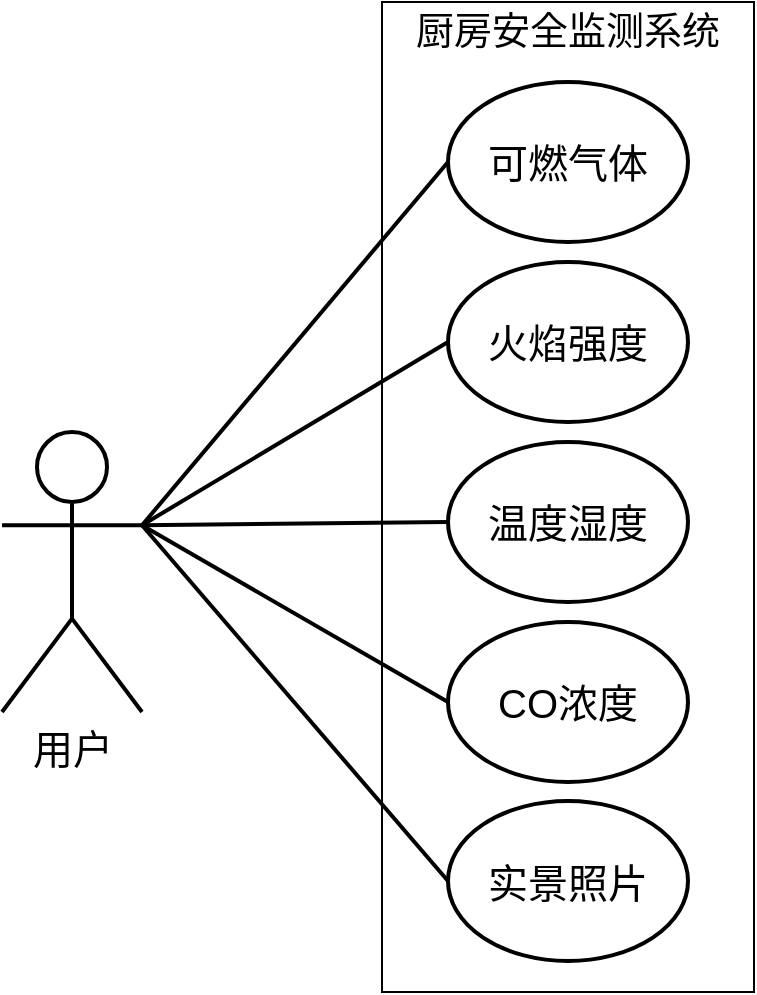 <mxfile version="24.2.3" type="github">
  <diagram name="第 1 页" id="sp3H-doQiOUvPwIGYfiw">
    <mxGraphModel dx="1386" dy="751" grid="0" gridSize="10" guides="1" tooltips="1" connect="1" arrows="1" fold="1" page="1" pageScale="1" pageWidth="827" pageHeight="1169" math="0" shadow="0">
      <root>
        <mxCell id="0" />
        <mxCell id="1" parent="0" />
        <mxCell id="sYRuHrTXrHsGfMmUOcTR-1" value="&lt;font face=&quot;Times New Roman&quot; style=&quot;font-size: 20px;&quot;&gt;用户&lt;/font&gt;" style="shape=umlActor;verticalLabelPosition=bottom;verticalAlign=top;html=1;outlineConnect=0;strokeWidth=2;" parent="1" vertex="1">
          <mxGeometry x="170" y="320" width="70" height="140" as="geometry" />
        </mxCell>
        <mxCell id="sYRuHrTXrHsGfMmUOcTR-4" value="" style="rounded=0;whiteSpace=wrap;html=1;fillColor=none;strokeWidth=1;" parent="1" vertex="1">
          <mxGeometry x="360" y="105" width="186" height="495" as="geometry" />
        </mxCell>
        <mxCell id="sYRuHrTXrHsGfMmUOcTR-5" value="&lt;font style=&quot;font-size: 19px;&quot;&gt;厨房安全监测系统&lt;/font&gt;" style="text;html=1;align=center;verticalAlign=middle;whiteSpace=wrap;rounded=0;fontFamily=Times New Roman;" parent="1" vertex="1">
          <mxGeometry x="372" y="105" width="162" height="30" as="geometry" />
        </mxCell>
        <mxCell id="sYRuHrTXrHsGfMmUOcTR-6" value="可燃气体" style="ellipse;whiteSpace=wrap;html=1;fillColor=none;strokeWidth=2;fontSize=20;" parent="1" vertex="1">
          <mxGeometry x="393" y="145" width="120" height="80" as="geometry" />
        </mxCell>
        <mxCell id="sYRuHrTXrHsGfMmUOcTR-7" value="火焰强度" style="ellipse;whiteSpace=wrap;html=1;fillColor=none;strokeWidth=2;fontSize=20;" parent="1" vertex="1">
          <mxGeometry x="393" y="235" width="120" height="80" as="geometry" />
        </mxCell>
        <mxCell id="sYRuHrTXrHsGfMmUOcTR-8" value="温度湿度" style="ellipse;whiteSpace=wrap;html=1;fillColor=none;strokeWidth=2;fontSize=20;" parent="1" vertex="1">
          <mxGeometry x="393" y="325" width="120" height="80" as="geometry" />
        </mxCell>
        <mxCell id="sYRuHrTXrHsGfMmUOcTR-9" value="CO浓度" style="ellipse;whiteSpace=wrap;html=1;fillColor=none;strokeWidth=2;fontSize=20;" parent="1" vertex="1">
          <mxGeometry x="393" y="415" width="120" height="80" as="geometry" />
        </mxCell>
        <mxCell id="sYRuHrTXrHsGfMmUOcTR-11" value="" style="endArrow=none;html=1;rounded=0;strokeColor=default;strokeWidth=2;exitX=1;exitY=0.333;exitDx=0;exitDy=0;exitPerimeter=0;entryX=0;entryY=0.5;entryDx=0;entryDy=0;" parent="1" source="sYRuHrTXrHsGfMmUOcTR-1" target="sYRuHrTXrHsGfMmUOcTR-6" edge="1">
          <mxGeometry width="50" height="50" relative="1" as="geometry">
            <mxPoint x="287" y="285" as="sourcePoint" />
            <mxPoint x="337" y="235" as="targetPoint" />
          </mxGeometry>
        </mxCell>
        <mxCell id="sYRuHrTXrHsGfMmUOcTR-12" value="" style="endArrow=none;html=1;rounded=0;strokeColor=default;strokeWidth=2;entryX=0;entryY=0.5;entryDx=0;entryDy=0;exitX=1;exitY=0.333;exitDx=0;exitDy=0;exitPerimeter=0;" parent="1" source="sYRuHrTXrHsGfMmUOcTR-1" target="sYRuHrTXrHsGfMmUOcTR-7" edge="1">
          <mxGeometry width="50" height="50" relative="1" as="geometry">
            <mxPoint x="240" y="370" as="sourcePoint" />
            <mxPoint x="403" y="195" as="targetPoint" />
          </mxGeometry>
        </mxCell>
        <mxCell id="sYRuHrTXrHsGfMmUOcTR-13" value="" style="endArrow=none;html=1;rounded=0;strokeColor=default;strokeWidth=2;entryX=0;entryY=0.5;entryDx=0;entryDy=0;exitX=1;exitY=0.333;exitDx=0;exitDy=0;exitPerimeter=0;" parent="1" source="sYRuHrTXrHsGfMmUOcTR-1" target="sYRuHrTXrHsGfMmUOcTR-8" edge="1">
          <mxGeometry width="50" height="50" relative="1" as="geometry">
            <mxPoint x="250" y="330" as="sourcePoint" />
            <mxPoint x="403" y="285" as="targetPoint" />
          </mxGeometry>
        </mxCell>
        <mxCell id="sYRuHrTXrHsGfMmUOcTR-14" value="" style="endArrow=none;html=1;rounded=0;strokeColor=default;strokeWidth=2;entryX=0;entryY=0.5;entryDx=0;entryDy=0;exitX=1;exitY=0.333;exitDx=0;exitDy=0;exitPerimeter=0;" parent="1" source="sYRuHrTXrHsGfMmUOcTR-1" target="sYRuHrTXrHsGfMmUOcTR-9" edge="1">
          <mxGeometry width="50" height="50" relative="1" as="geometry">
            <mxPoint x="240" y="370" as="sourcePoint" />
            <mxPoint x="403" y="375" as="targetPoint" />
          </mxGeometry>
        </mxCell>
        <mxCell id="p03HKT6yqymxDCJK7N0D-1" value="实景照片" style="ellipse;whiteSpace=wrap;html=1;fillColor=none;strokeWidth=2;fontSize=20;" parent="1" vertex="1">
          <mxGeometry x="393" y="504.5" width="120" height="80" as="geometry" />
        </mxCell>
        <mxCell id="p03HKT6yqymxDCJK7N0D-2" value="" style="endArrow=none;html=1;rounded=0;strokeColor=default;strokeWidth=2;entryX=0;entryY=0.5;entryDx=0;entryDy=0;exitX=1;exitY=0.333;exitDx=0;exitDy=0;exitPerimeter=0;" parent="1" source="sYRuHrTXrHsGfMmUOcTR-1" target="p03HKT6yqymxDCJK7N0D-1" edge="1">
          <mxGeometry width="50" height="50" relative="1" as="geometry">
            <mxPoint x="240" y="370" as="sourcePoint" />
            <mxPoint x="403" y="465" as="targetPoint" />
          </mxGeometry>
        </mxCell>
      </root>
    </mxGraphModel>
  </diagram>
</mxfile>
